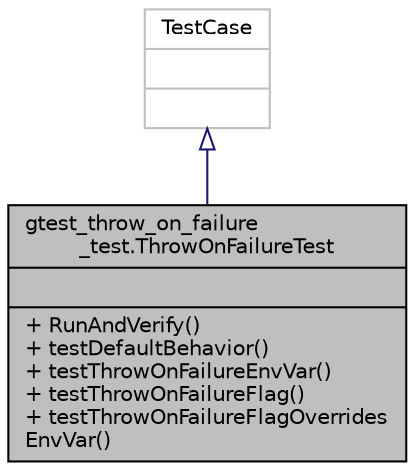 digraph "gtest_throw_on_failure_test.ThrowOnFailureTest"
{
  edge [fontname="Helvetica",fontsize="10",labelfontname="Helvetica",labelfontsize="10"];
  node [fontname="Helvetica",fontsize="10",shape=record];
  Node2 [label="{gtest_throw_on_failure\l_test.ThrowOnFailureTest\n||+ RunAndVerify()\l+ testDefaultBehavior()\l+ testThrowOnFailureEnvVar()\l+ testThrowOnFailureFlag()\l+ testThrowOnFailureFlagOverrides\lEnvVar()\l}",height=0.2,width=0.4,color="black", fillcolor="grey75", style="filled", fontcolor="black"];
  Node3 -> Node2 [dir="back",color="midnightblue",fontsize="10",style="solid",arrowtail="onormal",fontname="Helvetica"];
  Node3 [label="{TestCase\n||}",height=0.2,width=0.4,color="grey75", fillcolor="white", style="filled"];
}
